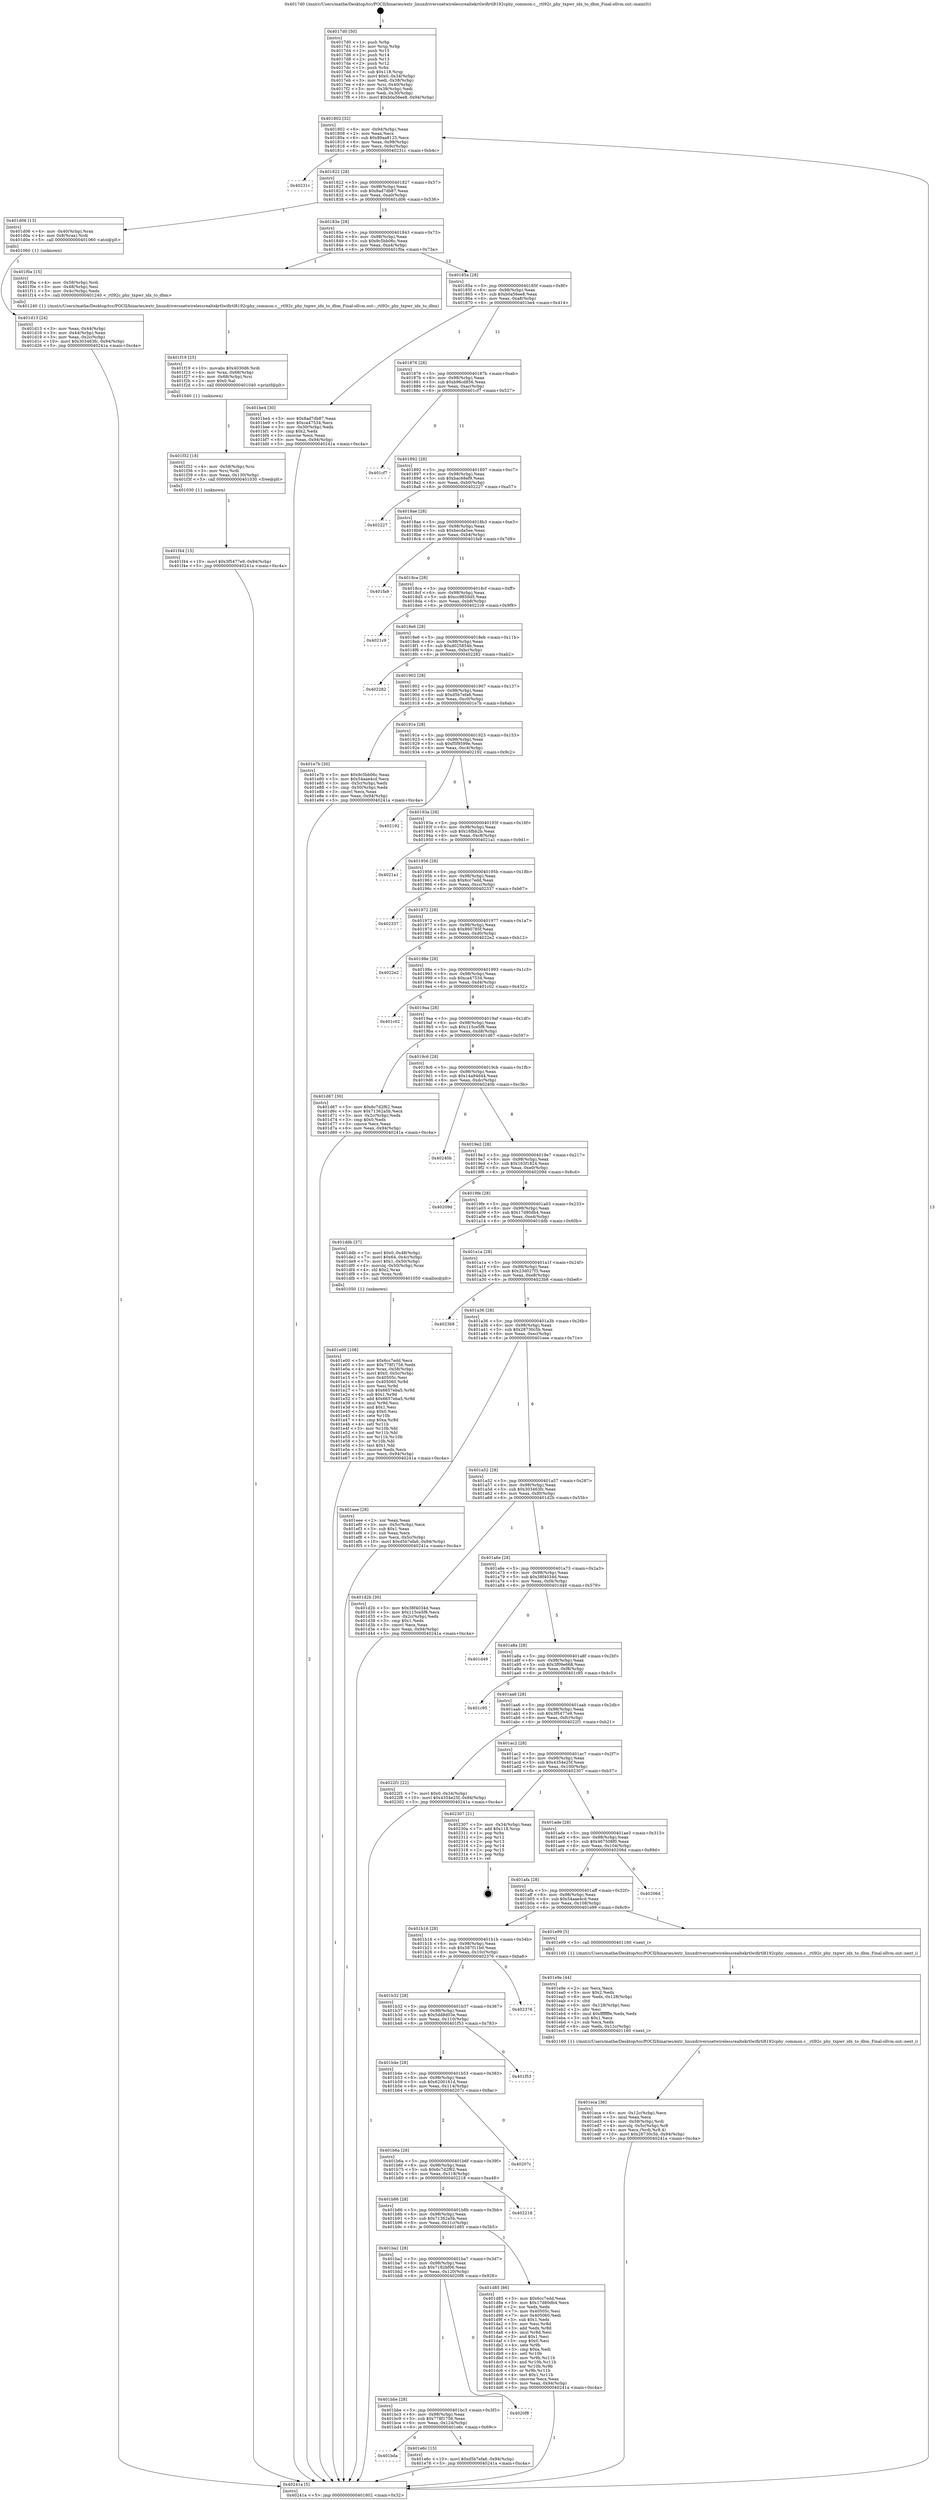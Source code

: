 digraph "0x4017d0" {
  label = "0x4017d0 (/mnt/c/Users/mathe/Desktop/tcc/POCII/binaries/extr_linuxdriversnetwirelessrealtekrtlwifirtl8192cphy_common.c__rtl92c_phy_txpwr_idx_to_dbm_Final-ollvm.out::main(0))"
  labelloc = "t"
  node[shape=record]

  Entry [label="",width=0.3,height=0.3,shape=circle,fillcolor=black,style=filled]
  "0x401802" [label="{
     0x401802 [32]\l
     | [instrs]\l
     &nbsp;&nbsp;0x401802 \<+6\>: mov -0x94(%rbp),%eax\l
     &nbsp;&nbsp;0x401808 \<+2\>: mov %eax,%ecx\l
     &nbsp;&nbsp;0x40180a \<+6\>: sub $0x89aa8125,%ecx\l
     &nbsp;&nbsp;0x401810 \<+6\>: mov %eax,-0x98(%rbp)\l
     &nbsp;&nbsp;0x401816 \<+6\>: mov %ecx,-0x9c(%rbp)\l
     &nbsp;&nbsp;0x40181c \<+6\>: je 000000000040231c \<main+0xb4c\>\l
  }"]
  "0x40231c" [label="{
     0x40231c\l
  }", style=dashed]
  "0x401822" [label="{
     0x401822 [28]\l
     | [instrs]\l
     &nbsp;&nbsp;0x401822 \<+5\>: jmp 0000000000401827 \<main+0x57\>\l
     &nbsp;&nbsp;0x401827 \<+6\>: mov -0x98(%rbp),%eax\l
     &nbsp;&nbsp;0x40182d \<+5\>: sub $0x8ad7db87,%eax\l
     &nbsp;&nbsp;0x401832 \<+6\>: mov %eax,-0xa0(%rbp)\l
     &nbsp;&nbsp;0x401838 \<+6\>: je 0000000000401d06 \<main+0x536\>\l
  }"]
  Exit [label="",width=0.3,height=0.3,shape=circle,fillcolor=black,style=filled,peripheries=2]
  "0x401d06" [label="{
     0x401d06 [13]\l
     | [instrs]\l
     &nbsp;&nbsp;0x401d06 \<+4\>: mov -0x40(%rbp),%rax\l
     &nbsp;&nbsp;0x401d0a \<+4\>: mov 0x8(%rax),%rdi\l
     &nbsp;&nbsp;0x401d0e \<+5\>: call 0000000000401060 \<atoi@plt\>\l
     | [calls]\l
     &nbsp;&nbsp;0x401060 \{1\} (unknown)\l
  }"]
  "0x40183e" [label="{
     0x40183e [28]\l
     | [instrs]\l
     &nbsp;&nbsp;0x40183e \<+5\>: jmp 0000000000401843 \<main+0x73\>\l
     &nbsp;&nbsp;0x401843 \<+6\>: mov -0x98(%rbp),%eax\l
     &nbsp;&nbsp;0x401849 \<+5\>: sub $0x9c5bb06c,%eax\l
     &nbsp;&nbsp;0x40184e \<+6\>: mov %eax,-0xa4(%rbp)\l
     &nbsp;&nbsp;0x401854 \<+6\>: je 0000000000401f0a \<main+0x73a\>\l
  }"]
  "0x401f44" [label="{
     0x401f44 [15]\l
     | [instrs]\l
     &nbsp;&nbsp;0x401f44 \<+10\>: movl $0x3f5477e9,-0x94(%rbp)\l
     &nbsp;&nbsp;0x401f4e \<+5\>: jmp 000000000040241a \<main+0xc4a\>\l
  }"]
  "0x401f0a" [label="{
     0x401f0a [15]\l
     | [instrs]\l
     &nbsp;&nbsp;0x401f0a \<+4\>: mov -0x58(%rbp),%rdi\l
     &nbsp;&nbsp;0x401f0e \<+3\>: mov -0x48(%rbp),%esi\l
     &nbsp;&nbsp;0x401f11 \<+3\>: mov -0x4c(%rbp),%edx\l
     &nbsp;&nbsp;0x401f14 \<+5\>: call 0000000000401240 \<_rtl92c_phy_txpwr_idx_to_dbm\>\l
     | [calls]\l
     &nbsp;&nbsp;0x401240 \{1\} (/mnt/c/Users/mathe/Desktop/tcc/POCII/binaries/extr_linuxdriversnetwirelessrealtekrtlwifirtl8192cphy_common.c__rtl92c_phy_txpwr_idx_to_dbm_Final-ollvm.out::_rtl92c_phy_txpwr_idx_to_dbm)\l
  }"]
  "0x40185a" [label="{
     0x40185a [28]\l
     | [instrs]\l
     &nbsp;&nbsp;0x40185a \<+5\>: jmp 000000000040185f \<main+0x8f\>\l
     &nbsp;&nbsp;0x40185f \<+6\>: mov -0x98(%rbp),%eax\l
     &nbsp;&nbsp;0x401865 \<+5\>: sub $0xb0a56ee8,%eax\l
     &nbsp;&nbsp;0x40186a \<+6\>: mov %eax,-0xa8(%rbp)\l
     &nbsp;&nbsp;0x401870 \<+6\>: je 0000000000401be4 \<main+0x414\>\l
  }"]
  "0x401f32" [label="{
     0x401f32 [18]\l
     | [instrs]\l
     &nbsp;&nbsp;0x401f32 \<+4\>: mov -0x58(%rbp),%rsi\l
     &nbsp;&nbsp;0x401f36 \<+3\>: mov %rsi,%rdi\l
     &nbsp;&nbsp;0x401f39 \<+6\>: mov %eax,-0x130(%rbp)\l
     &nbsp;&nbsp;0x401f3f \<+5\>: call 0000000000401030 \<free@plt\>\l
     | [calls]\l
     &nbsp;&nbsp;0x401030 \{1\} (unknown)\l
  }"]
  "0x401be4" [label="{
     0x401be4 [30]\l
     | [instrs]\l
     &nbsp;&nbsp;0x401be4 \<+5\>: mov $0x8ad7db87,%eax\l
     &nbsp;&nbsp;0x401be9 \<+5\>: mov $0xca47534,%ecx\l
     &nbsp;&nbsp;0x401bee \<+3\>: mov -0x30(%rbp),%edx\l
     &nbsp;&nbsp;0x401bf1 \<+3\>: cmp $0x2,%edx\l
     &nbsp;&nbsp;0x401bf4 \<+3\>: cmovne %ecx,%eax\l
     &nbsp;&nbsp;0x401bf7 \<+6\>: mov %eax,-0x94(%rbp)\l
     &nbsp;&nbsp;0x401bfd \<+5\>: jmp 000000000040241a \<main+0xc4a\>\l
  }"]
  "0x401876" [label="{
     0x401876 [28]\l
     | [instrs]\l
     &nbsp;&nbsp;0x401876 \<+5\>: jmp 000000000040187b \<main+0xab\>\l
     &nbsp;&nbsp;0x40187b \<+6\>: mov -0x98(%rbp),%eax\l
     &nbsp;&nbsp;0x401881 \<+5\>: sub $0xb96cd856,%eax\l
     &nbsp;&nbsp;0x401886 \<+6\>: mov %eax,-0xac(%rbp)\l
     &nbsp;&nbsp;0x40188c \<+6\>: je 0000000000401cf7 \<main+0x527\>\l
  }"]
  "0x40241a" [label="{
     0x40241a [5]\l
     | [instrs]\l
     &nbsp;&nbsp;0x40241a \<+5\>: jmp 0000000000401802 \<main+0x32\>\l
  }"]
  "0x4017d0" [label="{
     0x4017d0 [50]\l
     | [instrs]\l
     &nbsp;&nbsp;0x4017d0 \<+1\>: push %rbp\l
     &nbsp;&nbsp;0x4017d1 \<+3\>: mov %rsp,%rbp\l
     &nbsp;&nbsp;0x4017d4 \<+2\>: push %r15\l
     &nbsp;&nbsp;0x4017d6 \<+2\>: push %r14\l
     &nbsp;&nbsp;0x4017d8 \<+2\>: push %r13\l
     &nbsp;&nbsp;0x4017da \<+2\>: push %r12\l
     &nbsp;&nbsp;0x4017dc \<+1\>: push %rbx\l
     &nbsp;&nbsp;0x4017dd \<+7\>: sub $0x118,%rsp\l
     &nbsp;&nbsp;0x4017e4 \<+7\>: movl $0x0,-0x34(%rbp)\l
     &nbsp;&nbsp;0x4017eb \<+3\>: mov %edi,-0x38(%rbp)\l
     &nbsp;&nbsp;0x4017ee \<+4\>: mov %rsi,-0x40(%rbp)\l
     &nbsp;&nbsp;0x4017f2 \<+3\>: mov -0x38(%rbp),%edi\l
     &nbsp;&nbsp;0x4017f5 \<+3\>: mov %edi,-0x30(%rbp)\l
     &nbsp;&nbsp;0x4017f8 \<+10\>: movl $0xb0a56ee8,-0x94(%rbp)\l
  }"]
  "0x401d13" [label="{
     0x401d13 [24]\l
     | [instrs]\l
     &nbsp;&nbsp;0x401d13 \<+3\>: mov %eax,-0x44(%rbp)\l
     &nbsp;&nbsp;0x401d16 \<+3\>: mov -0x44(%rbp),%eax\l
     &nbsp;&nbsp;0x401d19 \<+3\>: mov %eax,-0x2c(%rbp)\l
     &nbsp;&nbsp;0x401d1c \<+10\>: movl $0x303463fc,-0x94(%rbp)\l
     &nbsp;&nbsp;0x401d26 \<+5\>: jmp 000000000040241a \<main+0xc4a\>\l
  }"]
  "0x401f19" [label="{
     0x401f19 [25]\l
     | [instrs]\l
     &nbsp;&nbsp;0x401f19 \<+10\>: movabs $0x4030d6,%rdi\l
     &nbsp;&nbsp;0x401f23 \<+4\>: mov %rax,-0x68(%rbp)\l
     &nbsp;&nbsp;0x401f27 \<+4\>: mov -0x68(%rbp),%rsi\l
     &nbsp;&nbsp;0x401f2b \<+2\>: mov $0x0,%al\l
     &nbsp;&nbsp;0x401f2d \<+5\>: call 0000000000401040 \<printf@plt\>\l
     | [calls]\l
     &nbsp;&nbsp;0x401040 \{1\} (unknown)\l
  }"]
  "0x401cf7" [label="{
     0x401cf7\l
  }", style=dashed]
  "0x401892" [label="{
     0x401892 [28]\l
     | [instrs]\l
     &nbsp;&nbsp;0x401892 \<+5\>: jmp 0000000000401897 \<main+0xc7\>\l
     &nbsp;&nbsp;0x401897 \<+6\>: mov -0x98(%rbp),%eax\l
     &nbsp;&nbsp;0x40189d \<+5\>: sub $0xbac68ef9,%eax\l
     &nbsp;&nbsp;0x4018a2 \<+6\>: mov %eax,-0xb0(%rbp)\l
     &nbsp;&nbsp;0x4018a8 \<+6\>: je 0000000000402227 \<main+0xa57\>\l
  }"]
  "0x401eca" [label="{
     0x401eca [36]\l
     | [instrs]\l
     &nbsp;&nbsp;0x401eca \<+6\>: mov -0x12c(%rbp),%ecx\l
     &nbsp;&nbsp;0x401ed0 \<+3\>: imul %eax,%ecx\l
     &nbsp;&nbsp;0x401ed3 \<+4\>: mov -0x58(%rbp),%rdi\l
     &nbsp;&nbsp;0x401ed7 \<+4\>: movslq -0x5c(%rbp),%r8\l
     &nbsp;&nbsp;0x401edb \<+4\>: mov %ecx,(%rdi,%r8,4)\l
     &nbsp;&nbsp;0x401edf \<+10\>: movl $0x28730c5b,-0x94(%rbp)\l
     &nbsp;&nbsp;0x401ee9 \<+5\>: jmp 000000000040241a \<main+0xc4a\>\l
  }"]
  "0x402227" [label="{
     0x402227\l
  }", style=dashed]
  "0x4018ae" [label="{
     0x4018ae [28]\l
     | [instrs]\l
     &nbsp;&nbsp;0x4018ae \<+5\>: jmp 00000000004018b3 \<main+0xe3\>\l
     &nbsp;&nbsp;0x4018b3 \<+6\>: mov -0x98(%rbp),%eax\l
     &nbsp;&nbsp;0x4018b9 \<+5\>: sub $0xbecda5ee,%eax\l
     &nbsp;&nbsp;0x4018be \<+6\>: mov %eax,-0xb4(%rbp)\l
     &nbsp;&nbsp;0x4018c4 \<+6\>: je 0000000000401fa9 \<main+0x7d9\>\l
  }"]
  "0x401e9e" [label="{
     0x401e9e [44]\l
     | [instrs]\l
     &nbsp;&nbsp;0x401e9e \<+2\>: xor %ecx,%ecx\l
     &nbsp;&nbsp;0x401ea0 \<+5\>: mov $0x2,%edx\l
     &nbsp;&nbsp;0x401ea5 \<+6\>: mov %edx,-0x128(%rbp)\l
     &nbsp;&nbsp;0x401eab \<+1\>: cltd\l
     &nbsp;&nbsp;0x401eac \<+6\>: mov -0x128(%rbp),%esi\l
     &nbsp;&nbsp;0x401eb2 \<+2\>: idiv %esi\l
     &nbsp;&nbsp;0x401eb4 \<+6\>: imul $0xfffffffe,%edx,%edx\l
     &nbsp;&nbsp;0x401eba \<+3\>: sub $0x1,%ecx\l
     &nbsp;&nbsp;0x401ebd \<+2\>: sub %ecx,%edx\l
     &nbsp;&nbsp;0x401ebf \<+6\>: mov %edx,-0x12c(%rbp)\l
     &nbsp;&nbsp;0x401ec5 \<+5\>: call 0000000000401160 \<next_i\>\l
     | [calls]\l
     &nbsp;&nbsp;0x401160 \{1\} (/mnt/c/Users/mathe/Desktop/tcc/POCII/binaries/extr_linuxdriversnetwirelessrealtekrtlwifirtl8192cphy_common.c__rtl92c_phy_txpwr_idx_to_dbm_Final-ollvm.out::next_i)\l
  }"]
  "0x401fa9" [label="{
     0x401fa9\l
  }", style=dashed]
  "0x4018ca" [label="{
     0x4018ca [28]\l
     | [instrs]\l
     &nbsp;&nbsp;0x4018ca \<+5\>: jmp 00000000004018cf \<main+0xff\>\l
     &nbsp;&nbsp;0x4018cf \<+6\>: mov -0x98(%rbp),%eax\l
     &nbsp;&nbsp;0x4018d5 \<+5\>: sub $0xcc9850d5,%eax\l
     &nbsp;&nbsp;0x4018da \<+6\>: mov %eax,-0xb8(%rbp)\l
     &nbsp;&nbsp;0x4018e0 \<+6\>: je 00000000004021c9 \<main+0x9f9\>\l
  }"]
  "0x401bda" [label="{
     0x401bda\l
  }", style=dashed]
  "0x4021c9" [label="{
     0x4021c9\l
  }", style=dashed]
  "0x4018e6" [label="{
     0x4018e6 [28]\l
     | [instrs]\l
     &nbsp;&nbsp;0x4018e6 \<+5\>: jmp 00000000004018eb \<main+0x11b\>\l
     &nbsp;&nbsp;0x4018eb \<+6\>: mov -0x98(%rbp),%eax\l
     &nbsp;&nbsp;0x4018f1 \<+5\>: sub $0xd025854b,%eax\l
     &nbsp;&nbsp;0x4018f6 \<+6\>: mov %eax,-0xbc(%rbp)\l
     &nbsp;&nbsp;0x4018fc \<+6\>: je 0000000000402282 \<main+0xab2\>\l
  }"]
  "0x401e6c" [label="{
     0x401e6c [15]\l
     | [instrs]\l
     &nbsp;&nbsp;0x401e6c \<+10\>: movl $0xd5b7efa6,-0x94(%rbp)\l
     &nbsp;&nbsp;0x401e76 \<+5\>: jmp 000000000040241a \<main+0xc4a\>\l
  }"]
  "0x402282" [label="{
     0x402282\l
  }", style=dashed]
  "0x401902" [label="{
     0x401902 [28]\l
     | [instrs]\l
     &nbsp;&nbsp;0x401902 \<+5\>: jmp 0000000000401907 \<main+0x137\>\l
     &nbsp;&nbsp;0x401907 \<+6\>: mov -0x98(%rbp),%eax\l
     &nbsp;&nbsp;0x40190d \<+5\>: sub $0xd5b7efa6,%eax\l
     &nbsp;&nbsp;0x401912 \<+6\>: mov %eax,-0xc0(%rbp)\l
     &nbsp;&nbsp;0x401918 \<+6\>: je 0000000000401e7b \<main+0x6ab\>\l
  }"]
  "0x401bbe" [label="{
     0x401bbe [28]\l
     | [instrs]\l
     &nbsp;&nbsp;0x401bbe \<+5\>: jmp 0000000000401bc3 \<main+0x3f3\>\l
     &nbsp;&nbsp;0x401bc3 \<+6\>: mov -0x98(%rbp),%eax\l
     &nbsp;&nbsp;0x401bc9 \<+5\>: sub $0x778f1756,%eax\l
     &nbsp;&nbsp;0x401bce \<+6\>: mov %eax,-0x124(%rbp)\l
     &nbsp;&nbsp;0x401bd4 \<+6\>: je 0000000000401e6c \<main+0x69c\>\l
  }"]
  "0x401e7b" [label="{
     0x401e7b [30]\l
     | [instrs]\l
     &nbsp;&nbsp;0x401e7b \<+5\>: mov $0x9c5bb06c,%eax\l
     &nbsp;&nbsp;0x401e80 \<+5\>: mov $0x54aae4cd,%ecx\l
     &nbsp;&nbsp;0x401e85 \<+3\>: mov -0x5c(%rbp),%edx\l
     &nbsp;&nbsp;0x401e88 \<+3\>: cmp -0x50(%rbp),%edx\l
     &nbsp;&nbsp;0x401e8b \<+3\>: cmovl %ecx,%eax\l
     &nbsp;&nbsp;0x401e8e \<+6\>: mov %eax,-0x94(%rbp)\l
     &nbsp;&nbsp;0x401e94 \<+5\>: jmp 000000000040241a \<main+0xc4a\>\l
  }"]
  "0x40191e" [label="{
     0x40191e [28]\l
     | [instrs]\l
     &nbsp;&nbsp;0x40191e \<+5\>: jmp 0000000000401923 \<main+0x153\>\l
     &nbsp;&nbsp;0x401923 \<+6\>: mov -0x98(%rbp),%eax\l
     &nbsp;&nbsp;0x401929 \<+5\>: sub $0xf5f9599e,%eax\l
     &nbsp;&nbsp;0x40192e \<+6\>: mov %eax,-0xc4(%rbp)\l
     &nbsp;&nbsp;0x401934 \<+6\>: je 0000000000402192 \<main+0x9c2\>\l
  }"]
  "0x4020f8" [label="{
     0x4020f8\l
  }", style=dashed]
  "0x402192" [label="{
     0x402192\l
  }", style=dashed]
  "0x40193a" [label="{
     0x40193a [28]\l
     | [instrs]\l
     &nbsp;&nbsp;0x40193a \<+5\>: jmp 000000000040193f \<main+0x16f\>\l
     &nbsp;&nbsp;0x40193f \<+6\>: mov -0x98(%rbp),%eax\l
     &nbsp;&nbsp;0x401945 \<+5\>: sub $0x16fbb2b,%eax\l
     &nbsp;&nbsp;0x40194a \<+6\>: mov %eax,-0xc8(%rbp)\l
     &nbsp;&nbsp;0x401950 \<+6\>: je 00000000004021a1 \<main+0x9d1\>\l
  }"]
  "0x401e00" [label="{
     0x401e00 [108]\l
     | [instrs]\l
     &nbsp;&nbsp;0x401e00 \<+5\>: mov $0x6cc7edd,%ecx\l
     &nbsp;&nbsp;0x401e05 \<+5\>: mov $0x778f1756,%edx\l
     &nbsp;&nbsp;0x401e0a \<+4\>: mov %rax,-0x58(%rbp)\l
     &nbsp;&nbsp;0x401e0e \<+7\>: movl $0x0,-0x5c(%rbp)\l
     &nbsp;&nbsp;0x401e15 \<+7\>: mov 0x40505c,%esi\l
     &nbsp;&nbsp;0x401e1c \<+8\>: mov 0x405060,%r8d\l
     &nbsp;&nbsp;0x401e24 \<+3\>: mov %esi,%r9d\l
     &nbsp;&nbsp;0x401e27 \<+7\>: sub $0x6657eba5,%r9d\l
     &nbsp;&nbsp;0x401e2e \<+4\>: sub $0x1,%r9d\l
     &nbsp;&nbsp;0x401e32 \<+7\>: add $0x6657eba5,%r9d\l
     &nbsp;&nbsp;0x401e39 \<+4\>: imul %r9d,%esi\l
     &nbsp;&nbsp;0x401e3d \<+3\>: and $0x1,%esi\l
     &nbsp;&nbsp;0x401e40 \<+3\>: cmp $0x0,%esi\l
     &nbsp;&nbsp;0x401e43 \<+4\>: sete %r10b\l
     &nbsp;&nbsp;0x401e47 \<+4\>: cmp $0xa,%r8d\l
     &nbsp;&nbsp;0x401e4b \<+4\>: setl %r11b\l
     &nbsp;&nbsp;0x401e4f \<+3\>: mov %r10b,%bl\l
     &nbsp;&nbsp;0x401e52 \<+3\>: and %r11b,%bl\l
     &nbsp;&nbsp;0x401e55 \<+3\>: xor %r11b,%r10b\l
     &nbsp;&nbsp;0x401e58 \<+3\>: or %r10b,%bl\l
     &nbsp;&nbsp;0x401e5b \<+3\>: test $0x1,%bl\l
     &nbsp;&nbsp;0x401e5e \<+3\>: cmovne %edx,%ecx\l
     &nbsp;&nbsp;0x401e61 \<+6\>: mov %ecx,-0x94(%rbp)\l
     &nbsp;&nbsp;0x401e67 \<+5\>: jmp 000000000040241a \<main+0xc4a\>\l
  }"]
  "0x4021a1" [label="{
     0x4021a1\l
  }", style=dashed]
  "0x401956" [label="{
     0x401956 [28]\l
     | [instrs]\l
     &nbsp;&nbsp;0x401956 \<+5\>: jmp 000000000040195b \<main+0x18b\>\l
     &nbsp;&nbsp;0x40195b \<+6\>: mov -0x98(%rbp),%eax\l
     &nbsp;&nbsp;0x401961 \<+5\>: sub $0x6cc7edd,%eax\l
     &nbsp;&nbsp;0x401966 \<+6\>: mov %eax,-0xcc(%rbp)\l
     &nbsp;&nbsp;0x40196c \<+6\>: je 0000000000402337 \<main+0xb67\>\l
  }"]
  "0x401ba2" [label="{
     0x401ba2 [28]\l
     | [instrs]\l
     &nbsp;&nbsp;0x401ba2 \<+5\>: jmp 0000000000401ba7 \<main+0x3d7\>\l
     &nbsp;&nbsp;0x401ba7 \<+6\>: mov -0x98(%rbp),%eax\l
     &nbsp;&nbsp;0x401bad \<+5\>: sub $0x7182bf06,%eax\l
     &nbsp;&nbsp;0x401bb2 \<+6\>: mov %eax,-0x120(%rbp)\l
     &nbsp;&nbsp;0x401bb8 \<+6\>: je 00000000004020f8 \<main+0x928\>\l
  }"]
  "0x402337" [label="{
     0x402337\l
  }", style=dashed]
  "0x401972" [label="{
     0x401972 [28]\l
     | [instrs]\l
     &nbsp;&nbsp;0x401972 \<+5\>: jmp 0000000000401977 \<main+0x1a7\>\l
     &nbsp;&nbsp;0x401977 \<+6\>: mov -0x98(%rbp),%eax\l
     &nbsp;&nbsp;0x40197d \<+5\>: sub $0x860785f,%eax\l
     &nbsp;&nbsp;0x401982 \<+6\>: mov %eax,-0xd0(%rbp)\l
     &nbsp;&nbsp;0x401988 \<+6\>: je 00000000004022e2 \<main+0xb12\>\l
  }"]
  "0x401d85" [label="{
     0x401d85 [86]\l
     | [instrs]\l
     &nbsp;&nbsp;0x401d85 \<+5\>: mov $0x6cc7edd,%eax\l
     &nbsp;&nbsp;0x401d8a \<+5\>: mov $0x17d80db4,%ecx\l
     &nbsp;&nbsp;0x401d8f \<+2\>: xor %edx,%edx\l
     &nbsp;&nbsp;0x401d91 \<+7\>: mov 0x40505c,%esi\l
     &nbsp;&nbsp;0x401d98 \<+7\>: mov 0x405060,%edi\l
     &nbsp;&nbsp;0x401d9f \<+3\>: sub $0x1,%edx\l
     &nbsp;&nbsp;0x401da2 \<+3\>: mov %esi,%r8d\l
     &nbsp;&nbsp;0x401da5 \<+3\>: add %edx,%r8d\l
     &nbsp;&nbsp;0x401da8 \<+4\>: imul %r8d,%esi\l
     &nbsp;&nbsp;0x401dac \<+3\>: and $0x1,%esi\l
     &nbsp;&nbsp;0x401daf \<+3\>: cmp $0x0,%esi\l
     &nbsp;&nbsp;0x401db2 \<+4\>: sete %r9b\l
     &nbsp;&nbsp;0x401db6 \<+3\>: cmp $0xa,%edi\l
     &nbsp;&nbsp;0x401db9 \<+4\>: setl %r10b\l
     &nbsp;&nbsp;0x401dbd \<+3\>: mov %r9b,%r11b\l
     &nbsp;&nbsp;0x401dc0 \<+3\>: and %r10b,%r11b\l
     &nbsp;&nbsp;0x401dc3 \<+3\>: xor %r10b,%r9b\l
     &nbsp;&nbsp;0x401dc6 \<+3\>: or %r9b,%r11b\l
     &nbsp;&nbsp;0x401dc9 \<+4\>: test $0x1,%r11b\l
     &nbsp;&nbsp;0x401dcd \<+3\>: cmovne %ecx,%eax\l
     &nbsp;&nbsp;0x401dd0 \<+6\>: mov %eax,-0x94(%rbp)\l
     &nbsp;&nbsp;0x401dd6 \<+5\>: jmp 000000000040241a \<main+0xc4a\>\l
  }"]
  "0x4022e2" [label="{
     0x4022e2\l
  }", style=dashed]
  "0x40198e" [label="{
     0x40198e [28]\l
     | [instrs]\l
     &nbsp;&nbsp;0x40198e \<+5\>: jmp 0000000000401993 \<main+0x1c3\>\l
     &nbsp;&nbsp;0x401993 \<+6\>: mov -0x98(%rbp),%eax\l
     &nbsp;&nbsp;0x401999 \<+5\>: sub $0xca47534,%eax\l
     &nbsp;&nbsp;0x40199e \<+6\>: mov %eax,-0xd4(%rbp)\l
     &nbsp;&nbsp;0x4019a4 \<+6\>: je 0000000000401c02 \<main+0x432\>\l
  }"]
  "0x401b86" [label="{
     0x401b86 [28]\l
     | [instrs]\l
     &nbsp;&nbsp;0x401b86 \<+5\>: jmp 0000000000401b8b \<main+0x3bb\>\l
     &nbsp;&nbsp;0x401b8b \<+6\>: mov -0x98(%rbp),%eax\l
     &nbsp;&nbsp;0x401b91 \<+5\>: sub $0x71362a5b,%eax\l
     &nbsp;&nbsp;0x401b96 \<+6\>: mov %eax,-0x11c(%rbp)\l
     &nbsp;&nbsp;0x401b9c \<+6\>: je 0000000000401d85 \<main+0x5b5\>\l
  }"]
  "0x401c02" [label="{
     0x401c02\l
  }", style=dashed]
  "0x4019aa" [label="{
     0x4019aa [28]\l
     | [instrs]\l
     &nbsp;&nbsp;0x4019aa \<+5\>: jmp 00000000004019af \<main+0x1df\>\l
     &nbsp;&nbsp;0x4019af \<+6\>: mov -0x98(%rbp),%eax\l
     &nbsp;&nbsp;0x4019b5 \<+5\>: sub $0x115ce5f8,%eax\l
     &nbsp;&nbsp;0x4019ba \<+6\>: mov %eax,-0xd8(%rbp)\l
     &nbsp;&nbsp;0x4019c0 \<+6\>: je 0000000000401d67 \<main+0x597\>\l
  }"]
  "0x402218" [label="{
     0x402218\l
  }", style=dashed]
  "0x401d67" [label="{
     0x401d67 [30]\l
     | [instrs]\l
     &nbsp;&nbsp;0x401d67 \<+5\>: mov $0x6c7d2f62,%eax\l
     &nbsp;&nbsp;0x401d6c \<+5\>: mov $0x71362a5b,%ecx\l
     &nbsp;&nbsp;0x401d71 \<+3\>: mov -0x2c(%rbp),%edx\l
     &nbsp;&nbsp;0x401d74 \<+3\>: cmp $0x0,%edx\l
     &nbsp;&nbsp;0x401d77 \<+3\>: cmove %ecx,%eax\l
     &nbsp;&nbsp;0x401d7a \<+6\>: mov %eax,-0x94(%rbp)\l
     &nbsp;&nbsp;0x401d80 \<+5\>: jmp 000000000040241a \<main+0xc4a\>\l
  }"]
  "0x4019c6" [label="{
     0x4019c6 [28]\l
     | [instrs]\l
     &nbsp;&nbsp;0x4019c6 \<+5\>: jmp 00000000004019cb \<main+0x1fb\>\l
     &nbsp;&nbsp;0x4019cb \<+6\>: mov -0x98(%rbp),%eax\l
     &nbsp;&nbsp;0x4019d1 \<+5\>: sub $0x14a94d44,%eax\l
     &nbsp;&nbsp;0x4019d6 \<+6\>: mov %eax,-0xdc(%rbp)\l
     &nbsp;&nbsp;0x4019dc \<+6\>: je 000000000040240b \<main+0xc3b\>\l
  }"]
  "0x401b6a" [label="{
     0x401b6a [28]\l
     | [instrs]\l
     &nbsp;&nbsp;0x401b6a \<+5\>: jmp 0000000000401b6f \<main+0x39f\>\l
     &nbsp;&nbsp;0x401b6f \<+6\>: mov -0x98(%rbp),%eax\l
     &nbsp;&nbsp;0x401b75 \<+5\>: sub $0x6c7d2f62,%eax\l
     &nbsp;&nbsp;0x401b7a \<+6\>: mov %eax,-0x118(%rbp)\l
     &nbsp;&nbsp;0x401b80 \<+6\>: je 0000000000402218 \<main+0xa48\>\l
  }"]
  "0x40240b" [label="{
     0x40240b\l
  }", style=dashed]
  "0x4019e2" [label="{
     0x4019e2 [28]\l
     | [instrs]\l
     &nbsp;&nbsp;0x4019e2 \<+5\>: jmp 00000000004019e7 \<main+0x217\>\l
     &nbsp;&nbsp;0x4019e7 \<+6\>: mov -0x98(%rbp),%eax\l
     &nbsp;&nbsp;0x4019ed \<+5\>: sub $0x163f1824,%eax\l
     &nbsp;&nbsp;0x4019f2 \<+6\>: mov %eax,-0xe0(%rbp)\l
     &nbsp;&nbsp;0x4019f8 \<+6\>: je 000000000040209d \<main+0x8cd\>\l
  }"]
  "0x40207c" [label="{
     0x40207c\l
  }", style=dashed]
  "0x40209d" [label="{
     0x40209d\l
  }", style=dashed]
  "0x4019fe" [label="{
     0x4019fe [28]\l
     | [instrs]\l
     &nbsp;&nbsp;0x4019fe \<+5\>: jmp 0000000000401a03 \<main+0x233\>\l
     &nbsp;&nbsp;0x401a03 \<+6\>: mov -0x98(%rbp),%eax\l
     &nbsp;&nbsp;0x401a09 \<+5\>: sub $0x17d80db4,%eax\l
     &nbsp;&nbsp;0x401a0e \<+6\>: mov %eax,-0xe4(%rbp)\l
     &nbsp;&nbsp;0x401a14 \<+6\>: je 0000000000401ddb \<main+0x60b\>\l
  }"]
  "0x401b4e" [label="{
     0x401b4e [28]\l
     | [instrs]\l
     &nbsp;&nbsp;0x401b4e \<+5\>: jmp 0000000000401b53 \<main+0x383\>\l
     &nbsp;&nbsp;0x401b53 \<+6\>: mov -0x98(%rbp),%eax\l
     &nbsp;&nbsp;0x401b59 \<+5\>: sub $0x6200161d,%eax\l
     &nbsp;&nbsp;0x401b5e \<+6\>: mov %eax,-0x114(%rbp)\l
     &nbsp;&nbsp;0x401b64 \<+6\>: je 000000000040207c \<main+0x8ac\>\l
  }"]
  "0x401ddb" [label="{
     0x401ddb [37]\l
     | [instrs]\l
     &nbsp;&nbsp;0x401ddb \<+7\>: movl $0x0,-0x48(%rbp)\l
     &nbsp;&nbsp;0x401de2 \<+7\>: movl $0x64,-0x4c(%rbp)\l
     &nbsp;&nbsp;0x401de9 \<+7\>: movl $0x1,-0x50(%rbp)\l
     &nbsp;&nbsp;0x401df0 \<+4\>: movslq -0x50(%rbp),%rax\l
     &nbsp;&nbsp;0x401df4 \<+4\>: shl $0x2,%rax\l
     &nbsp;&nbsp;0x401df8 \<+3\>: mov %rax,%rdi\l
     &nbsp;&nbsp;0x401dfb \<+5\>: call 0000000000401050 \<malloc@plt\>\l
     | [calls]\l
     &nbsp;&nbsp;0x401050 \{1\} (unknown)\l
  }"]
  "0x401a1a" [label="{
     0x401a1a [28]\l
     | [instrs]\l
     &nbsp;&nbsp;0x401a1a \<+5\>: jmp 0000000000401a1f \<main+0x24f\>\l
     &nbsp;&nbsp;0x401a1f \<+6\>: mov -0x98(%rbp),%eax\l
     &nbsp;&nbsp;0x401a25 \<+5\>: sub $0x23d027f3,%eax\l
     &nbsp;&nbsp;0x401a2a \<+6\>: mov %eax,-0xe8(%rbp)\l
     &nbsp;&nbsp;0x401a30 \<+6\>: je 00000000004023b8 \<main+0xbe8\>\l
  }"]
  "0x401f53" [label="{
     0x401f53\l
  }", style=dashed]
  "0x4023b8" [label="{
     0x4023b8\l
  }", style=dashed]
  "0x401a36" [label="{
     0x401a36 [28]\l
     | [instrs]\l
     &nbsp;&nbsp;0x401a36 \<+5\>: jmp 0000000000401a3b \<main+0x26b\>\l
     &nbsp;&nbsp;0x401a3b \<+6\>: mov -0x98(%rbp),%eax\l
     &nbsp;&nbsp;0x401a41 \<+5\>: sub $0x28730c5b,%eax\l
     &nbsp;&nbsp;0x401a46 \<+6\>: mov %eax,-0xec(%rbp)\l
     &nbsp;&nbsp;0x401a4c \<+6\>: je 0000000000401eee \<main+0x71e\>\l
  }"]
  "0x401b32" [label="{
     0x401b32 [28]\l
     | [instrs]\l
     &nbsp;&nbsp;0x401b32 \<+5\>: jmp 0000000000401b37 \<main+0x367\>\l
     &nbsp;&nbsp;0x401b37 \<+6\>: mov -0x98(%rbp),%eax\l
     &nbsp;&nbsp;0x401b3d \<+5\>: sub $0x5dd8d03e,%eax\l
     &nbsp;&nbsp;0x401b42 \<+6\>: mov %eax,-0x110(%rbp)\l
     &nbsp;&nbsp;0x401b48 \<+6\>: je 0000000000401f53 \<main+0x783\>\l
  }"]
  "0x401eee" [label="{
     0x401eee [28]\l
     | [instrs]\l
     &nbsp;&nbsp;0x401eee \<+2\>: xor %eax,%eax\l
     &nbsp;&nbsp;0x401ef0 \<+3\>: mov -0x5c(%rbp),%ecx\l
     &nbsp;&nbsp;0x401ef3 \<+3\>: sub $0x1,%eax\l
     &nbsp;&nbsp;0x401ef6 \<+2\>: sub %eax,%ecx\l
     &nbsp;&nbsp;0x401ef8 \<+3\>: mov %ecx,-0x5c(%rbp)\l
     &nbsp;&nbsp;0x401efb \<+10\>: movl $0xd5b7efa6,-0x94(%rbp)\l
     &nbsp;&nbsp;0x401f05 \<+5\>: jmp 000000000040241a \<main+0xc4a\>\l
  }"]
  "0x401a52" [label="{
     0x401a52 [28]\l
     | [instrs]\l
     &nbsp;&nbsp;0x401a52 \<+5\>: jmp 0000000000401a57 \<main+0x287\>\l
     &nbsp;&nbsp;0x401a57 \<+6\>: mov -0x98(%rbp),%eax\l
     &nbsp;&nbsp;0x401a5d \<+5\>: sub $0x303463fc,%eax\l
     &nbsp;&nbsp;0x401a62 \<+6\>: mov %eax,-0xf0(%rbp)\l
     &nbsp;&nbsp;0x401a68 \<+6\>: je 0000000000401d2b \<main+0x55b\>\l
  }"]
  "0x402376" [label="{
     0x402376\l
  }", style=dashed]
  "0x401d2b" [label="{
     0x401d2b [30]\l
     | [instrs]\l
     &nbsp;&nbsp;0x401d2b \<+5\>: mov $0x38f4034d,%eax\l
     &nbsp;&nbsp;0x401d30 \<+5\>: mov $0x115ce5f8,%ecx\l
     &nbsp;&nbsp;0x401d35 \<+3\>: mov -0x2c(%rbp),%edx\l
     &nbsp;&nbsp;0x401d38 \<+3\>: cmp $0x1,%edx\l
     &nbsp;&nbsp;0x401d3b \<+3\>: cmovl %ecx,%eax\l
     &nbsp;&nbsp;0x401d3e \<+6\>: mov %eax,-0x94(%rbp)\l
     &nbsp;&nbsp;0x401d44 \<+5\>: jmp 000000000040241a \<main+0xc4a\>\l
  }"]
  "0x401a6e" [label="{
     0x401a6e [28]\l
     | [instrs]\l
     &nbsp;&nbsp;0x401a6e \<+5\>: jmp 0000000000401a73 \<main+0x2a3\>\l
     &nbsp;&nbsp;0x401a73 \<+6\>: mov -0x98(%rbp),%eax\l
     &nbsp;&nbsp;0x401a79 \<+5\>: sub $0x38f4034d,%eax\l
     &nbsp;&nbsp;0x401a7e \<+6\>: mov %eax,-0xf4(%rbp)\l
     &nbsp;&nbsp;0x401a84 \<+6\>: je 0000000000401d49 \<main+0x579\>\l
  }"]
  "0x401b16" [label="{
     0x401b16 [28]\l
     | [instrs]\l
     &nbsp;&nbsp;0x401b16 \<+5\>: jmp 0000000000401b1b \<main+0x34b\>\l
     &nbsp;&nbsp;0x401b1b \<+6\>: mov -0x98(%rbp),%eax\l
     &nbsp;&nbsp;0x401b21 \<+5\>: sub $0x587f11b0,%eax\l
     &nbsp;&nbsp;0x401b26 \<+6\>: mov %eax,-0x10c(%rbp)\l
     &nbsp;&nbsp;0x401b2c \<+6\>: je 0000000000402376 \<main+0xba6\>\l
  }"]
  "0x401d49" [label="{
     0x401d49\l
  }", style=dashed]
  "0x401a8a" [label="{
     0x401a8a [28]\l
     | [instrs]\l
     &nbsp;&nbsp;0x401a8a \<+5\>: jmp 0000000000401a8f \<main+0x2bf\>\l
     &nbsp;&nbsp;0x401a8f \<+6\>: mov -0x98(%rbp),%eax\l
     &nbsp;&nbsp;0x401a95 \<+5\>: sub $0x3f09e668,%eax\l
     &nbsp;&nbsp;0x401a9a \<+6\>: mov %eax,-0xf8(%rbp)\l
     &nbsp;&nbsp;0x401aa0 \<+6\>: je 0000000000401c95 \<main+0x4c5\>\l
  }"]
  "0x401e99" [label="{
     0x401e99 [5]\l
     | [instrs]\l
     &nbsp;&nbsp;0x401e99 \<+5\>: call 0000000000401160 \<next_i\>\l
     | [calls]\l
     &nbsp;&nbsp;0x401160 \{1\} (/mnt/c/Users/mathe/Desktop/tcc/POCII/binaries/extr_linuxdriversnetwirelessrealtekrtlwifirtl8192cphy_common.c__rtl92c_phy_txpwr_idx_to_dbm_Final-ollvm.out::next_i)\l
  }"]
  "0x401c95" [label="{
     0x401c95\l
  }", style=dashed]
  "0x401aa6" [label="{
     0x401aa6 [28]\l
     | [instrs]\l
     &nbsp;&nbsp;0x401aa6 \<+5\>: jmp 0000000000401aab \<main+0x2db\>\l
     &nbsp;&nbsp;0x401aab \<+6\>: mov -0x98(%rbp),%eax\l
     &nbsp;&nbsp;0x401ab1 \<+5\>: sub $0x3f5477e9,%eax\l
     &nbsp;&nbsp;0x401ab6 \<+6\>: mov %eax,-0xfc(%rbp)\l
     &nbsp;&nbsp;0x401abc \<+6\>: je 00000000004022f1 \<main+0xb21\>\l
  }"]
  "0x401afa" [label="{
     0x401afa [28]\l
     | [instrs]\l
     &nbsp;&nbsp;0x401afa \<+5\>: jmp 0000000000401aff \<main+0x32f\>\l
     &nbsp;&nbsp;0x401aff \<+6\>: mov -0x98(%rbp),%eax\l
     &nbsp;&nbsp;0x401b05 \<+5\>: sub $0x54aae4cd,%eax\l
     &nbsp;&nbsp;0x401b0a \<+6\>: mov %eax,-0x108(%rbp)\l
     &nbsp;&nbsp;0x401b10 \<+6\>: je 0000000000401e99 \<main+0x6c9\>\l
  }"]
  "0x4022f1" [label="{
     0x4022f1 [22]\l
     | [instrs]\l
     &nbsp;&nbsp;0x4022f1 \<+7\>: movl $0x0,-0x34(%rbp)\l
     &nbsp;&nbsp;0x4022f8 \<+10\>: movl $0x4354e25f,-0x94(%rbp)\l
     &nbsp;&nbsp;0x402302 \<+5\>: jmp 000000000040241a \<main+0xc4a\>\l
  }"]
  "0x401ac2" [label="{
     0x401ac2 [28]\l
     | [instrs]\l
     &nbsp;&nbsp;0x401ac2 \<+5\>: jmp 0000000000401ac7 \<main+0x2f7\>\l
     &nbsp;&nbsp;0x401ac7 \<+6\>: mov -0x98(%rbp),%eax\l
     &nbsp;&nbsp;0x401acd \<+5\>: sub $0x4354e25f,%eax\l
     &nbsp;&nbsp;0x401ad2 \<+6\>: mov %eax,-0x100(%rbp)\l
     &nbsp;&nbsp;0x401ad8 \<+6\>: je 0000000000402307 \<main+0xb37\>\l
  }"]
  "0x40206d" [label="{
     0x40206d\l
  }", style=dashed]
  "0x402307" [label="{
     0x402307 [21]\l
     | [instrs]\l
     &nbsp;&nbsp;0x402307 \<+3\>: mov -0x34(%rbp),%eax\l
     &nbsp;&nbsp;0x40230a \<+7\>: add $0x118,%rsp\l
     &nbsp;&nbsp;0x402311 \<+1\>: pop %rbx\l
     &nbsp;&nbsp;0x402312 \<+2\>: pop %r12\l
     &nbsp;&nbsp;0x402314 \<+2\>: pop %r13\l
     &nbsp;&nbsp;0x402316 \<+2\>: pop %r14\l
     &nbsp;&nbsp;0x402318 \<+2\>: pop %r15\l
     &nbsp;&nbsp;0x40231a \<+1\>: pop %rbp\l
     &nbsp;&nbsp;0x40231b \<+1\>: ret\l
  }"]
  "0x401ade" [label="{
     0x401ade [28]\l
     | [instrs]\l
     &nbsp;&nbsp;0x401ade \<+5\>: jmp 0000000000401ae3 \<main+0x313\>\l
     &nbsp;&nbsp;0x401ae3 \<+6\>: mov -0x98(%rbp),%eax\l
     &nbsp;&nbsp;0x401ae9 \<+5\>: sub $0x467508f0,%eax\l
     &nbsp;&nbsp;0x401aee \<+6\>: mov %eax,-0x104(%rbp)\l
     &nbsp;&nbsp;0x401af4 \<+6\>: je 000000000040206d \<main+0x89d\>\l
  }"]
  Entry -> "0x4017d0" [label=" 1"]
  "0x401802" -> "0x40231c" [label=" 0"]
  "0x401802" -> "0x401822" [label=" 14"]
  "0x402307" -> Exit [label=" 1"]
  "0x401822" -> "0x401d06" [label=" 1"]
  "0x401822" -> "0x40183e" [label=" 13"]
  "0x4022f1" -> "0x40241a" [label=" 1"]
  "0x40183e" -> "0x401f0a" [label=" 1"]
  "0x40183e" -> "0x40185a" [label=" 12"]
  "0x401f44" -> "0x40241a" [label=" 1"]
  "0x40185a" -> "0x401be4" [label=" 1"]
  "0x40185a" -> "0x401876" [label=" 11"]
  "0x401be4" -> "0x40241a" [label=" 1"]
  "0x4017d0" -> "0x401802" [label=" 1"]
  "0x40241a" -> "0x401802" [label=" 13"]
  "0x401d06" -> "0x401d13" [label=" 1"]
  "0x401d13" -> "0x40241a" [label=" 1"]
  "0x401f32" -> "0x401f44" [label=" 1"]
  "0x401876" -> "0x401cf7" [label=" 0"]
  "0x401876" -> "0x401892" [label=" 11"]
  "0x401f19" -> "0x401f32" [label=" 1"]
  "0x401892" -> "0x402227" [label=" 0"]
  "0x401892" -> "0x4018ae" [label=" 11"]
  "0x401f0a" -> "0x401f19" [label=" 1"]
  "0x4018ae" -> "0x401fa9" [label=" 0"]
  "0x4018ae" -> "0x4018ca" [label=" 11"]
  "0x401eee" -> "0x40241a" [label=" 1"]
  "0x4018ca" -> "0x4021c9" [label=" 0"]
  "0x4018ca" -> "0x4018e6" [label=" 11"]
  "0x401eca" -> "0x40241a" [label=" 1"]
  "0x4018e6" -> "0x402282" [label=" 0"]
  "0x4018e6" -> "0x401902" [label=" 11"]
  "0x401e9e" -> "0x401eca" [label=" 1"]
  "0x401902" -> "0x401e7b" [label=" 2"]
  "0x401902" -> "0x40191e" [label=" 9"]
  "0x401e7b" -> "0x40241a" [label=" 2"]
  "0x40191e" -> "0x402192" [label=" 0"]
  "0x40191e" -> "0x40193a" [label=" 9"]
  "0x401e6c" -> "0x40241a" [label=" 1"]
  "0x40193a" -> "0x4021a1" [label=" 0"]
  "0x40193a" -> "0x401956" [label=" 9"]
  "0x401bbe" -> "0x401e6c" [label=" 1"]
  "0x401956" -> "0x402337" [label=" 0"]
  "0x401956" -> "0x401972" [label=" 9"]
  "0x401e99" -> "0x401e9e" [label=" 1"]
  "0x401972" -> "0x4022e2" [label=" 0"]
  "0x401972" -> "0x40198e" [label=" 9"]
  "0x401ba2" -> "0x401bbe" [label=" 1"]
  "0x40198e" -> "0x401c02" [label=" 0"]
  "0x40198e" -> "0x4019aa" [label=" 9"]
  "0x401bbe" -> "0x401bda" [label=" 0"]
  "0x4019aa" -> "0x401d67" [label=" 1"]
  "0x4019aa" -> "0x4019c6" [label=" 8"]
  "0x401e00" -> "0x40241a" [label=" 1"]
  "0x4019c6" -> "0x40240b" [label=" 0"]
  "0x4019c6" -> "0x4019e2" [label=" 8"]
  "0x401d85" -> "0x40241a" [label=" 1"]
  "0x4019e2" -> "0x40209d" [label=" 0"]
  "0x4019e2" -> "0x4019fe" [label=" 8"]
  "0x401b86" -> "0x401ba2" [label=" 1"]
  "0x4019fe" -> "0x401ddb" [label=" 1"]
  "0x4019fe" -> "0x401a1a" [label=" 7"]
  "0x401ba2" -> "0x4020f8" [label=" 0"]
  "0x401a1a" -> "0x4023b8" [label=" 0"]
  "0x401a1a" -> "0x401a36" [label=" 7"]
  "0x401b6a" -> "0x401b86" [label=" 2"]
  "0x401a36" -> "0x401eee" [label=" 1"]
  "0x401a36" -> "0x401a52" [label=" 6"]
  "0x401ddb" -> "0x401e00" [label=" 1"]
  "0x401a52" -> "0x401d2b" [label=" 1"]
  "0x401a52" -> "0x401a6e" [label=" 5"]
  "0x401d2b" -> "0x40241a" [label=" 1"]
  "0x401d67" -> "0x40241a" [label=" 1"]
  "0x401b4e" -> "0x401b6a" [label=" 2"]
  "0x401a6e" -> "0x401d49" [label=" 0"]
  "0x401a6e" -> "0x401a8a" [label=" 5"]
  "0x401b86" -> "0x401d85" [label=" 1"]
  "0x401a8a" -> "0x401c95" [label=" 0"]
  "0x401a8a" -> "0x401aa6" [label=" 5"]
  "0x401b32" -> "0x401b4e" [label=" 2"]
  "0x401aa6" -> "0x4022f1" [label=" 1"]
  "0x401aa6" -> "0x401ac2" [label=" 4"]
  "0x401b6a" -> "0x402218" [label=" 0"]
  "0x401ac2" -> "0x402307" [label=" 1"]
  "0x401ac2" -> "0x401ade" [label=" 3"]
  "0x401b16" -> "0x401b32" [label=" 2"]
  "0x401ade" -> "0x40206d" [label=" 0"]
  "0x401ade" -> "0x401afa" [label=" 3"]
  "0x401b32" -> "0x401f53" [label=" 0"]
  "0x401afa" -> "0x401e99" [label=" 1"]
  "0x401afa" -> "0x401b16" [label=" 2"]
  "0x401b4e" -> "0x40207c" [label=" 0"]
  "0x401b16" -> "0x402376" [label=" 0"]
}
